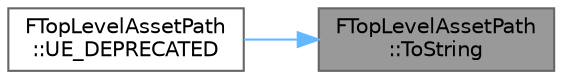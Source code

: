digraph "FTopLevelAssetPath::ToString"
{
 // INTERACTIVE_SVG=YES
 // LATEX_PDF_SIZE
  bgcolor="transparent";
  edge [fontname=Helvetica,fontsize=10,labelfontname=Helvetica,labelfontsize=10];
  node [fontname=Helvetica,fontsize=10,shape=box,height=0.2,width=0.4];
  rankdir="RL";
  Node1 [id="Node000001",label="FTopLevelAssetPath\l::ToString",height=0.2,width=0.4,color="gray40", fillcolor="grey60", style="filled", fontcolor="black",tooltip="Return the full asset path (e.g."];
  Node1 -> Node2 [id="edge1_Node000001_Node000002",dir="back",color="steelblue1",style="solid",tooltip=" "];
  Node2 [id="Node000002",label="FTopLevelAssetPath\l::UE_DEPRECATED",height=0.2,width=0.4,color="grey40", fillcolor="white", style="filled",URL="$d7/d36/structFTopLevelAssetPath.html#abef46db69431fb90b7f90d86ac87b065",tooltip=" "];
}
